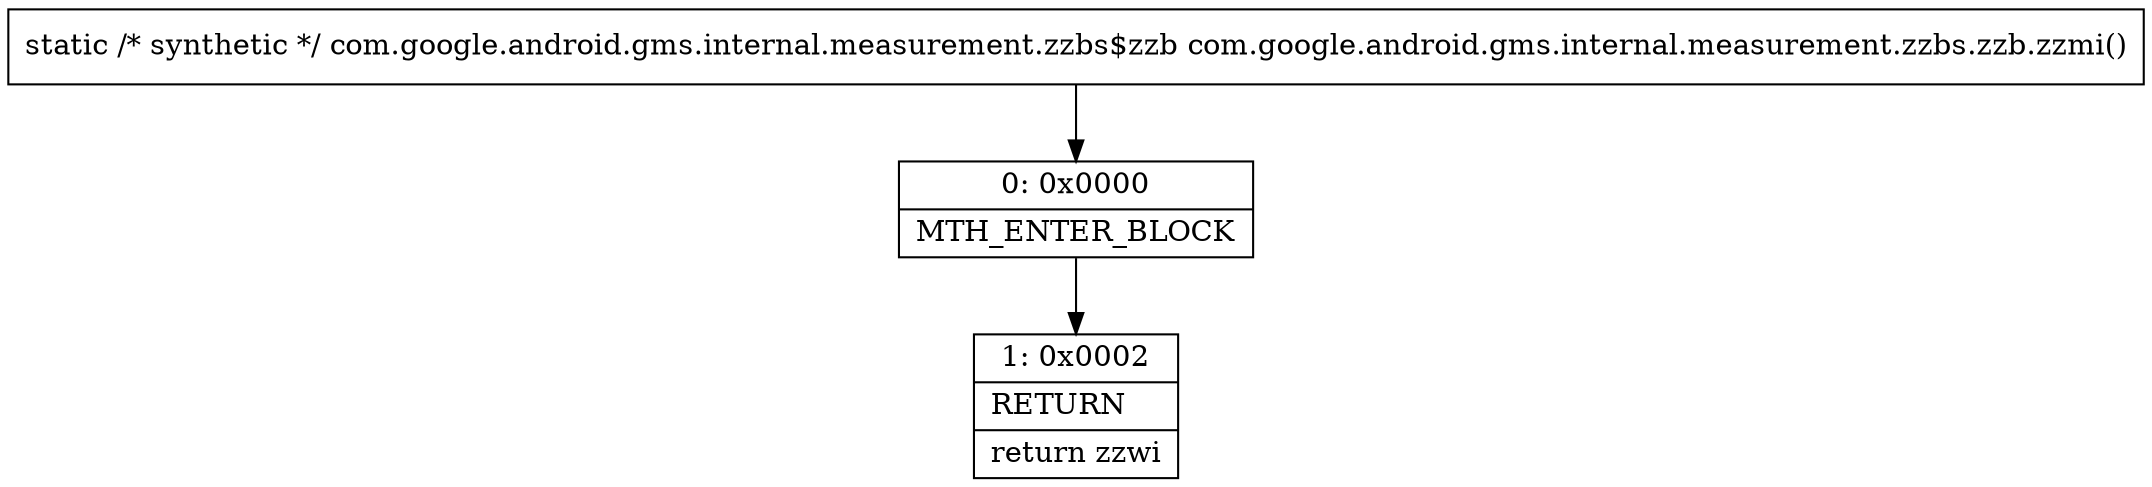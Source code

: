 digraph "CFG forcom.google.android.gms.internal.measurement.zzbs.zzb.zzmi()Lcom\/google\/android\/gms\/internal\/measurement\/zzbs$zzb;" {
Node_0 [shape=record,label="{0\:\ 0x0000|MTH_ENTER_BLOCK\l}"];
Node_1 [shape=record,label="{1\:\ 0x0002|RETURN\l|return zzwi\l}"];
MethodNode[shape=record,label="{static \/* synthetic *\/ com.google.android.gms.internal.measurement.zzbs$zzb com.google.android.gms.internal.measurement.zzbs.zzb.zzmi() }"];
MethodNode -> Node_0;
Node_0 -> Node_1;
}

